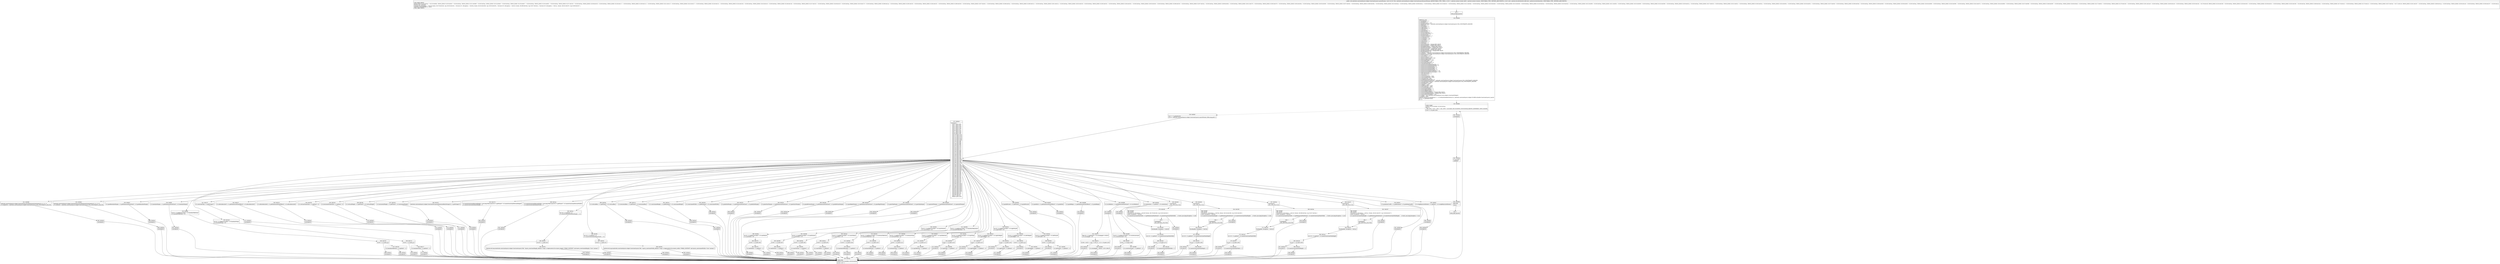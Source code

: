 digraph "CFG forandroidx.constraintlayout.widget.ConstraintLayout.LayoutParams.\<init\>(Landroid\/content\/Context;Landroid\/util\/AttributeSet;)V" {
Node_222 [shape=record,label="{222\:\ ?|MTH_ENTER_BLOCK\l}"];
Node_224 [shape=record,label="{224\:\ 0x0000|super(r13, r14)\lr12.guideBegin = \-1\lr12.guideEnd = \-1\lr12.guidePercent = \-1.0f\lr12.guidelineUseRtl = androidx.constraintlayout.widget.ConstraintLayout.USE_CONSTRAINTS_HELPER\lr12.leftToLeft = \-1\lr12.leftToRight = \-1\lr12.rightToLeft = \-1\lr12.rightToRight = \-1\lr12.topToTop = \-1\lr12.topToBottom = \-1\lr12.bottomToTop = \-1\lr12.bottomToBottom = \-1\lr12.baselineToBaseline = \-1\lr12.baselineToTop = \-1\lr12.baselineToBottom = \-1\lr12.circleConstraint = \-1\lr12.circleRadius = 0\lr12.circleAngle = 0.0f\lr12.startToEnd = \-1\lr12.startToStart = \-1\lr12.endToStart = \-1\lr12.endToEnd = \-1\lr12.goneLeftMargin = Integer.MIN_VALUE\lr12.goneTopMargin = Integer.MIN_VALUE\lr12.goneRightMargin = Integer.MIN_VALUE\lr12.goneBottomMargin = Integer.MIN_VALUE\lr12.goneStartMargin = Integer.MIN_VALUE\lr12.goneEndMargin = Integer.MIN_VALUE\lr12.goneBaselineMargin = Integer.MIN_VALUE\lr12.baselineMargin = 0\lr12.widthSet = androidx.constraintlayout.widget.ConstraintLayout.USE_CONSTRAINTS_HELPER\lr12.heightSet = androidx.constraintlayout.widget.ConstraintLayout.USE_CONSTRAINTS_HELPER\lr12.horizontalBias = 0.5f\lr12.verticalBias = 0.5f\lr12.dimensionRatio = null\lr12.dimensionRatioValue = 0.0f\lr12.dimensionRatioSide = 1\lr12.horizontalWeight = \-1.0f\lr12.verticalWeight = \-1.0f\lr12.horizontalChainStyle = 0\lr12.verticalChainStyle = 0\lr12.matchConstraintDefaultWidth = 0\lr12.matchConstraintDefaultHeight = 0\lr12.matchConstraintMinWidth = 0\lr12.matchConstraintMinHeight = 0\lr12.matchConstraintMaxWidth = 0\lr12.matchConstraintMaxHeight = 0\lr12.matchConstraintPercentWidth = 1.0f\lr12.matchConstraintPercentHeight = 1.0f\lr12.editorAbsoluteX = \-1\lr12.editorAbsoluteY = \-1\lr12.orientation = \-1\lr12.constrainedWidth = false\lr12.constrainedHeight = false\lr12.constraintTag = null\lr12.wrapBehaviorInParent = 0\lr12.horizontalDimensionFixed = androidx.constraintlayout.widget.ConstraintLayout.USE_CONSTRAINTS_HELPER\lr12.verticalDimensionFixed = androidx.constraintlayout.widget.ConstraintLayout.USE_CONSTRAINTS_HELPER\lr12.needsBaseline = false\lr12.isGuideline = false\lr12.isHelper = false\lr12.isInPlaceholder = false\lr12.isVirtualGroup = false\lr12.resolvedLeftToLeft = \-1\lr12.resolvedLeftToRight = \-1\lr12.resolvedRightToLeft = \-1\lr12.resolvedRightToRight = \-1\lr12.resolveGoneLeftMargin = Integer.MIN_VALUE\lr12.resolveGoneRightMargin = Integer.MIN_VALUE\lr12.resolvedHorizontalBias = 0.5f\lr12.widget = new androidx.constraintlayout.core.widgets.ConstraintWidget()\lr12.helped = false\landroid.content.res.TypedArray r1 = r13.obtainStyledAttributes(r14, androidx.constraintlayout.widget.C0169R.styleable.ConstraintLayout_Layout)\lint r5 = r1.getIndexCount()\lr6 = 0\l}"];
Node_225 [shape=record,label="{225\:\ 0x00b0|LOOP_START\lLOOP:0: B:225:0x00b0\-\>B:350:0x03aa\lPHI: r6 \l  PHI: (r6v2 'i' int) = (r6v1 'i' int), (r6v3 'i' int) binds: [B:224:0x0000, B:350:0x03aa] A[DONT_GENERATE, DONT_INLINE]\l|if (r6 \>= r5) goto L204\l}"];
Node_226 [shape=record,label="{226\:\ 0x00b2|int r7 = r1.getIndex(r6)\lint r8 = androidx.constraintlayout.widget.ConstraintLayout.LayoutParams.Table.map.get(r7)\l}"];
Node_227 [shape=record,label="{227\:\ 0x00c0|switch(r8) \{\l    case 0: goto L203;\l    case 1: goto L161;\l    case 2: goto L156;\l    case 3: goto L154;\l    case 4: goto L149;\l    case 5: goto L147;\l    case 6: goto L145;\l    case 7: goto L143;\l    case 8: goto L138;\l    case 9: goto L133;\l    case 10: goto L128;\l    case 11: goto L123;\l    case 12: goto L118;\l    case 13: goto L113;\l    case 14: goto L108;\l    case 15: goto L103;\l    case 16: goto L98;\l    case 17: goto L93;\l    case 18: goto L88;\l    case 19: goto L83;\l    case 20: goto L78;\l    case 21: goto L76;\l    case 22: goto L74;\l    case 23: goto L72;\l    case 24: goto L70;\l    case 25: goto L68;\l    case 26: goto L66;\l    case 27: goto L64;\l    case 28: goto L62;\l    case 29: goto L60;\l    case 30: goto L58;\l    case 31: goto L53;\l    case 32: goto L48;\l    case 33: goto L163;\l    case 34: goto L183;\l    case 35: goto L46;\l    case 36: goto L193;\l    case 37: goto L173;\l    case 38: goto L44;\l    case 39: goto L203;\l    case 40: goto L203;\l    case 41: goto L203;\l    case 42: goto L203;\l    case 43: goto L203;\l    case 44: goto L42;\l    case 45: goto L40;\l    case 46: goto L38;\l    case 47: goto L36;\l    case 48: goto L34;\l    case 49: goto L32;\l    case 50: goto L30;\l    case 51: goto L28;\l    case 52: goto L23;\l    case 53: goto L18;\l    case 54: goto L16;\l    case 55: goto L14;\l    case 56: goto L203;\l    case 57: goto L203;\l    case 58: goto L203;\l    case 59: goto L203;\l    case 60: goto L203;\l    case 61: goto L203;\l    case 62: goto L203;\l    case 63: goto L203;\l    case 64: goto L12;\l    case 65: goto L10;\l    case 66: goto L8;\l    case 67: goto L5;\l    default: goto L203;\l\}\l}"];
Node_229 [shape=record,label="{229\:\ 0x00c5|r12.guidelineUseRtl = r1.getBoolean(r7, r12.guidelineUseRtl)\l}"];
Node_362 [shape=record,label="{362\:\ 0x03aa|SYNTHETIC\l}"];
Node_350 [shape=record,label="{350\:\ 0x03aa|LOOP_END\lLOOP:0: B:225:0x00b0\-\>B:350:0x03aa\l|int r6 = r6 + 1\l}"];
Node_230 [shape=record,label="{230\:\ 0x00cf|r12.wrapBehaviorInParent = r1.getInt(r7, r12.wrapBehaviorInParent)\l}"];
Node_363 [shape=record,label="{363\:\ 0x03aa|SYNTHETIC\l}"];
Node_231 [shape=record,label="{231\:\ 0x00d9|androidx.constraintlayout.widget.ConstraintSet.parseDimensionConstraints(r12, r1, r7, 1)\lr12.heightSet = androidx.constraintlayout.widget.ConstraintLayout.USE_CONSTRAINTS_HELPER\l}"];
Node_364 [shape=record,label="{364\:\ 0x03aa|SYNTHETIC\l}"];
Node_232 [shape=record,label="{232\:\ 0x00e0|androidx.constraintlayout.widget.ConstraintSet.parseDimensionConstraints(r12, r1, r7, 0)\lr12.widthSet = androidx.constraintlayout.widget.ConstraintLayout.USE_CONSTRAINTS_HELPER\l}"];
Node_365 [shape=record,label="{365\:\ 0x03aa|SYNTHETIC\l}"];
Node_233 [shape=record,label="{233\:\ 0x00e7|r12.goneBaselineMargin = r1.getDimensionPixelSize(r7, r12.goneBaselineMargin)\l}"];
Node_366 [shape=record,label="{366\:\ 0x03aa|SYNTHETIC\l}"];
Node_234 [shape=record,label="{234\:\ 0x00f1|r12.baselineMargin = r1.getDimensionPixelSize(r7, r12.baselineMargin)\l}"];
Node_367 [shape=record,label="{367\:\ 0x03aa|SYNTHETIC\l}"];
Node_235 [shape=record,label="{235\:\ 0x00fb|int r9 = r1.getResourceId(r7, r12.baselineToBottom)\lr12.baselineToBottom = r9\l}"];
Node_236 [shape=record,label="{236\:\ 0x0103|if (r9 != (\-1)) goto L22\l}"];
Node_237 [shape=record,label="{237\:\ 0x0105|r12.baselineToBottom = r1.getInt(r7, \-1)\l}"];
Node_369 [shape=record,label="{369\:\ 0x03aa|SYNTHETIC\l}"];
Node_368 [shape=record,label="{368\:\ 0x03aa|SYNTHETIC\l}"];
Node_238 [shape=record,label="{238\:\ 0x010d|int r9 = r1.getResourceId(r7, r12.baselineToTop)\lr12.baselineToTop = r9\l}"];
Node_239 [shape=record,label="{239\:\ 0x0115|if (r9 != (\-1)) goto L27\l}"];
Node_240 [shape=record,label="{240\:\ 0x0117|r12.baselineToTop = r1.getInt(r7, \-1)\l}"];
Node_371 [shape=record,label="{371\:\ 0x03aa|SYNTHETIC\l}"];
Node_370 [shape=record,label="{370\:\ 0x03aa|SYNTHETIC\l}"];
Node_241 [shape=record,label="{241\:\ 0x011f|r12.constraintTag = r1.getString(r7)\l}"];
Node_372 [shape=record,label="{372\:\ 0x03aa|SYNTHETIC\l}"];
Node_242 [shape=record,label="{242\:\ 0x0127|r12.editorAbsoluteY = r1.getDimensionPixelOffset(r7, r12.editorAbsoluteY)\l}"];
Node_373 [shape=record,label="{373\:\ 0x03aa|SYNTHETIC\l}"];
Node_243 [shape=record,label="{243\:\ 0x0131|r12.editorAbsoluteX = r1.getDimensionPixelOffset(r7, r12.editorAbsoluteX)\l}"];
Node_374 [shape=record,label="{374\:\ 0x03aa|SYNTHETIC\l}"];
Node_244 [shape=record,label="{244\:\ 0x013b|r12.verticalChainStyle = r1.getInt(r7, 0)\l}"];
Node_375 [shape=record,label="{375\:\ 0x03aa|SYNTHETIC\l}"];
Node_245 [shape=record,label="{245\:\ 0x0143|r12.horizontalChainStyle = r1.getInt(r7, 0)\l}"];
Node_376 [shape=record,label="{376\:\ 0x03aa|SYNTHETIC\l}"];
Node_246 [shape=record,label="{246\:\ 0x014b|r12.verticalWeight = r1.getFloat(r7, r12.verticalWeight)\l}"];
Node_377 [shape=record,label="{377\:\ 0x03aa|SYNTHETIC\l}"];
Node_247 [shape=record,label="{247\:\ 0x0155|r12.horizontalWeight = r1.getFloat(r7, r12.horizontalWeight)\l}"];
Node_378 [shape=record,label="{378\:\ 0x03aa|SYNTHETIC\l}"];
Node_248 [shape=record,label="{248\:\ 0x015f|androidx.constraintlayout.widget.ConstraintSet.parseDimensionRatioString(r12, r1.getString(r7))\l}"];
Node_379 [shape=record,label="{379\:\ 0x03aa|SYNTHETIC\l}"];
Node_253 [shape=record,label="{253\:\ 0x0170|r12.matchConstraintPercentHeight = java.lang.Math.max(0.0f, r1.getFloat(r7, r12.matchConstraintPercentHeight))\lr12.matchConstraintDefaultHeight = 2\l}"];
Node_380 [shape=record,label="{380\:\ 0x03aa|SYNTHETIC\l}"];
Node_268 [shape=record,label="{268\:\ 0x01ae|r12.matchConstraintPercentWidth = java.lang.Math.max(0.0f, r1.getFloat(r7, r12.matchConstraintPercentWidth))\lr12.matchConstraintDefaultWidth = 2\l}"];
Node_381 [shape=record,label="{381\:\ 0x03aa|SYNTHETIC\l}"];
Node_283 [shape=record,label="{283\:\ 0x01ec|int r10 = r1.getInt(r7, 0)\lr12.matchConstraintDefaultHeight = r10\l}"];
Node_284 [shape=record,label="{284\:\ 0x01f2|if (r10 != 1) goto L52\l}"];
Node_285 [shape=record,label="{285\:\ 0x01f4|android.util.Log.e(androidx.constraintlayout.widget.ConstraintLayout.TAG, \"layout_constraintHeight_default=\"wrap\" is deprecated.nUse layout_height=\"WRAP_CONTENT\" and layout_constrainedHeight=\"true\" instead.\")\l}"];
Node_383 [shape=record,label="{383\:\ 0x03aa|SYNTHETIC\l}"];
Node_382 [shape=record,label="{382\:\ 0x03aa|SYNTHETIC\l}"];
Node_286 [shape=record,label="{286\:\ 0x01fb|int r10 = r1.getInt(r7, 0)\lr12.matchConstraintDefaultWidth = r10\l}"];
Node_287 [shape=record,label="{287\:\ 0x0201|if (r10 != 1) goto L57\l}"];
Node_288 [shape=record,label="{288\:\ 0x0203|android.util.Log.e(androidx.constraintlayout.widget.ConstraintLayout.TAG, \"layout_constraintWidth_default=\"wrap\" is deprecated.nUse layout_width=\"WRAP_CONTENT\" and layout_constrainedWidth=\"true\" instead.\")\l}"];
Node_385 [shape=record,label="{385\:\ 0x03aa|SYNTHETIC\l}"];
Node_384 [shape=record,label="{384\:\ 0x03aa|SYNTHETIC\l}"];
Node_289 [shape=record,label="{289\:\ 0x020a|r12.verticalBias = r1.getFloat(r7, r12.verticalBias)\l}"];
Node_386 [shape=record,label="{386\:\ 0x03aa|SYNTHETIC\l}"];
Node_290 [shape=record,label="{290\:\ 0x0214|r12.horizontalBias = r1.getFloat(r7, r12.horizontalBias)\l}"];
Node_387 [shape=record,label="{387\:\ 0x03aa|SYNTHETIC\l}"];
Node_291 [shape=record,label="{291\:\ 0x021e|r12.constrainedHeight = r1.getBoolean(r7, r12.constrainedHeight)\l}"];
Node_388 [shape=record,label="{388\:\ 0x03aa|SYNTHETIC\l}"];
Node_292 [shape=record,label="{292\:\ 0x0228|r12.constrainedWidth = r1.getBoolean(r7, r12.constrainedWidth)\l}"];
Node_389 [shape=record,label="{389\:\ 0x03aa|SYNTHETIC\l}"];
Node_293 [shape=record,label="{293\:\ 0x0232|r12.goneEndMargin = r1.getDimensionPixelSize(r7, r12.goneEndMargin)\l}"];
Node_390 [shape=record,label="{390\:\ 0x03aa|SYNTHETIC\l}"];
Node_294 [shape=record,label="{294\:\ 0x023c|r12.goneStartMargin = r1.getDimensionPixelSize(r7, r12.goneStartMargin)\l}"];
Node_391 [shape=record,label="{391\:\ 0x03aa|SYNTHETIC\l}"];
Node_295 [shape=record,label="{295\:\ 0x0246|r12.goneBottomMargin = r1.getDimensionPixelSize(r7, r12.goneBottomMargin)\l}"];
Node_392 [shape=record,label="{392\:\ 0x03aa|SYNTHETIC\l}"];
Node_296 [shape=record,label="{296\:\ 0x0250|r12.goneRightMargin = r1.getDimensionPixelSize(r7, r12.goneRightMargin)\l}"];
Node_393 [shape=record,label="{393\:\ 0x03aa|SYNTHETIC\l}"];
Node_297 [shape=record,label="{297\:\ 0x025a|r12.goneTopMargin = r1.getDimensionPixelSize(r7, r12.goneTopMargin)\l}"];
Node_394 [shape=record,label="{394\:\ 0x03aa|SYNTHETIC\l}"];
Node_298 [shape=record,label="{298\:\ 0x0264|r12.goneLeftMargin = r1.getDimensionPixelSize(r7, r12.goneLeftMargin)\l}"];
Node_395 [shape=record,label="{395\:\ 0x03aa|SYNTHETIC\l}"];
Node_299 [shape=record,label="{299\:\ 0x026e|int r9 = r1.getResourceId(r7, r12.endToEnd)\lr12.endToEnd = r9\l}"];
Node_300 [shape=record,label="{300\:\ 0x0276|if (r9 != (\-1)) goto L82\l}"];
Node_301 [shape=record,label="{301\:\ 0x0278|r12.endToEnd = r1.getInt(r7, \-1)\l}"];
Node_397 [shape=record,label="{397\:\ 0x03aa|SYNTHETIC\l}"];
Node_396 [shape=record,label="{396\:\ 0x03aa|SYNTHETIC\l}"];
Node_302 [shape=record,label="{302\:\ 0x0280|int r9 = r1.getResourceId(r7, r12.endToStart)\lr12.endToStart = r9\l}"];
Node_303 [shape=record,label="{303\:\ 0x0288|if (r9 != (\-1)) goto L87\l}"];
Node_304 [shape=record,label="{304\:\ 0x028a|r12.endToStart = r1.getInt(r7, \-1)\l}"];
Node_399 [shape=record,label="{399\:\ 0x03aa|SYNTHETIC\l}"];
Node_398 [shape=record,label="{398\:\ 0x03aa|SYNTHETIC\l}"];
Node_305 [shape=record,label="{305\:\ 0x0292|int r9 = r1.getResourceId(r7, r12.startToStart)\lr12.startToStart = r9\l}"];
Node_306 [shape=record,label="{306\:\ 0x029a|if (r9 != (\-1)) goto L92\l}"];
Node_307 [shape=record,label="{307\:\ 0x029c|r12.startToStart = r1.getInt(r7, \-1)\l}"];
Node_401 [shape=record,label="{401\:\ 0x03aa|SYNTHETIC\l}"];
Node_400 [shape=record,label="{400\:\ 0x03aa|SYNTHETIC\l}"];
Node_308 [shape=record,label="{308\:\ 0x02a4|int r9 = r1.getResourceId(r7, r12.startToEnd)\lr12.startToEnd = r9\l}"];
Node_309 [shape=record,label="{309\:\ 0x02ac|if (r9 != (\-1)) goto L97\l}"];
Node_310 [shape=record,label="{310\:\ 0x02ae|r12.startToEnd = r1.getInt(r7, \-1)\l}"];
Node_403 [shape=record,label="{403\:\ 0x03aa|SYNTHETIC\l}"];
Node_402 [shape=record,label="{402\:\ 0x03aa|SYNTHETIC\l}"];
Node_311 [shape=record,label="{311\:\ 0x02b6|int r9 = r1.getResourceId(r7, r12.baselineToBaseline)\lr12.baselineToBaseline = r9\l}"];
Node_312 [shape=record,label="{312\:\ 0x02be|if (r9 != (\-1)) goto L102\l}"];
Node_313 [shape=record,label="{313\:\ 0x02c0|r12.baselineToBaseline = r1.getInt(r7, \-1)\l}"];
Node_405 [shape=record,label="{405\:\ 0x03aa|SYNTHETIC\l}"];
Node_404 [shape=record,label="{404\:\ 0x03aa|SYNTHETIC\l}"];
Node_314 [shape=record,label="{314\:\ 0x02c8|int r9 = r1.getResourceId(r7, r12.bottomToBottom)\lr12.bottomToBottom = r9\l}"];
Node_315 [shape=record,label="{315\:\ 0x02d0|if (r9 != (\-1)) goto L107\l}"];
Node_316 [shape=record,label="{316\:\ 0x02d2|r12.bottomToBottom = r1.getInt(r7, \-1)\l}"];
Node_407 [shape=record,label="{407\:\ 0x03aa|SYNTHETIC\l}"];
Node_406 [shape=record,label="{406\:\ 0x03aa|SYNTHETIC\l}"];
Node_317 [shape=record,label="{317\:\ 0x02da|int r9 = r1.getResourceId(r7, r12.bottomToTop)\lr12.bottomToTop = r9\l}"];
Node_318 [shape=record,label="{318\:\ 0x02e2|if (r9 != (\-1)) goto L112\l}"];
Node_319 [shape=record,label="{319\:\ 0x02e4|r12.bottomToTop = r1.getInt(r7, \-1)\l}"];
Node_409 [shape=record,label="{409\:\ 0x03aa|SYNTHETIC\l}"];
Node_408 [shape=record,label="{408\:\ 0x03aa|SYNTHETIC\l}"];
Node_320 [shape=record,label="{320\:\ 0x02ec|int r9 = r1.getResourceId(r7, r12.topToBottom)\lr12.topToBottom = r9\l}"];
Node_321 [shape=record,label="{321\:\ 0x02f4|if (r9 != (\-1)) goto L117\l}"];
Node_322 [shape=record,label="{322\:\ 0x02f6|r12.topToBottom = r1.getInt(r7, \-1)\l}"];
Node_411 [shape=record,label="{411\:\ 0x03aa|SYNTHETIC\l}"];
Node_410 [shape=record,label="{410\:\ 0x03aa|SYNTHETIC\l}"];
Node_323 [shape=record,label="{323\:\ 0x02fe|int r9 = r1.getResourceId(r7, r12.topToTop)\lr12.topToTop = r9\l}"];
Node_324 [shape=record,label="{324\:\ 0x0306|if (r9 != (\-1)) goto L122\l}"];
Node_325 [shape=record,label="{325\:\ 0x0308|r12.topToTop = r1.getInt(r7, \-1)\l}"];
Node_413 [shape=record,label="{413\:\ 0x03aa|SYNTHETIC\l}"];
Node_412 [shape=record,label="{412\:\ 0x03aa|SYNTHETIC\l}"];
Node_326 [shape=record,label="{326\:\ 0x0310|int r9 = r1.getResourceId(r7, r12.rightToRight)\lr12.rightToRight = r9\l}"];
Node_327 [shape=record,label="{327\:\ 0x0318|if (r9 != (\-1)) goto L127\l}"];
Node_328 [shape=record,label="{328\:\ 0x031a|r12.rightToRight = r1.getInt(r7, \-1)\l}"];
Node_415 [shape=record,label="{415\:\ 0x03aa|SYNTHETIC\l}"];
Node_414 [shape=record,label="{414\:\ 0x03aa|SYNTHETIC\l}"];
Node_329 [shape=record,label="{329\:\ 0x0322|int r9 = r1.getResourceId(r7, r12.rightToLeft)\lr12.rightToLeft = r9\l}"];
Node_330 [shape=record,label="{330\:\ 0x032a|if (r9 != (\-1)) goto L132\l}"];
Node_331 [shape=record,label="{331\:\ 0x032c|r12.rightToLeft = r1.getInt(r7, \-1)\l}"];
Node_417 [shape=record,label="{417\:\ 0x03aa|SYNTHETIC\l}"];
Node_416 [shape=record,label="{416\:\ 0x03aa|SYNTHETIC\l}"];
Node_332 [shape=record,label="{332\:\ 0x0334|int r9 = r1.getResourceId(r7, r12.leftToRight)\lr12.leftToRight = r9\l}"];
Node_333 [shape=record,label="{333\:\ 0x033c|if (r9 != (\-1)) goto L137\l}"];
Node_334 [shape=record,label="{334\:\ 0x033e|r12.leftToRight = r1.getInt(r7, \-1)\l}"];
Node_419 [shape=record,label="{419\:\ 0x03aa|SYNTHETIC\l}"];
Node_418 [shape=record,label="{418\:\ 0x03aa|SYNTHETIC\l}"];
Node_335 [shape=record,label="{335\:\ 0x0345|int r9 = r1.getResourceId(r7, r12.leftToLeft)\lr12.leftToLeft = r9\l}"];
Node_336 [shape=record,label="{336\:\ 0x034d|if (r9 != (\-1)) goto L142\l}"];
Node_337 [shape=record,label="{337\:\ 0x034f|r12.leftToLeft = r1.getInt(r7, \-1)\l}"];
Node_421 [shape=record,label="{421\:\ 0x03aa|SYNTHETIC\l}"];
Node_420 [shape=record,label="{420\:\ 0x03aa|SYNTHETIC\l}"];
Node_338 [shape=record,label="{338\:\ 0x0356|r12.guidePercent = r1.getFloat(r7, r12.guidePercent)\l}"];
Node_422 [shape=record,label="{422\:\ 0x03aa|SYNTHETIC\l}"];
Node_339 [shape=record,label="{339\:\ 0x035f|r12.guideEnd = r1.getDimensionPixelOffset(r7, r12.guideEnd)\l}"];
Node_423 [shape=record,label="{423\:\ 0x03aa|SYNTHETIC\l}"];
Node_340 [shape=record,label="{340\:\ 0x0368|r12.guideBegin = r1.getDimensionPixelOffset(r7, r12.guideBegin)\l}"];
Node_424 [shape=record,label="{424\:\ 0x03aa|SYNTHETIC\l}"];
Node_341 [shape=record,label="{341\:\ 0x0371|float r9 = r1.getFloat(r7, r12.circleAngle) % 360.0f\lr12.circleAngle = r9\l}"];
Node_342 [shape=record,label="{342\:\ 0x037e|if ((r9 \> 0.0f ? 1 : (r9 == 0.0f ? 0 : \-1)) \>= 0) goto L153\l}"];
Node_343 [shape=record,label="{343\:\ 0x0380|r12.circleAngle = (360.0f \- r9) % 360.0f\l}"];
Node_426 [shape=record,label="{426\:\ 0x03aa|SYNTHETIC\l}"];
Node_425 [shape=record,label="{425\:\ 0x03aa|SYNTHETIC\l}"];
Node_344 [shape=record,label="{344\:\ 0x0386|r12.circleRadius = r1.getDimensionPixelSize(r7, r12.circleRadius)\l}"];
Node_427 [shape=record,label="{427\:\ 0x03aa|SYNTHETIC\l}"];
Node_345 [shape=record,label="{345\:\ 0x038f|int r9 = r1.getResourceId(r7, r12.circleConstraint)\lr12.circleConstraint = r9\l}"];
Node_346 [shape=record,label="{346\:\ 0x0397|if (r9 != (\-1)) goto L160\l}"];
Node_347 [shape=record,label="{347\:\ 0x0399|r12.circleConstraint = r1.getInt(r7, \-1)\l}"];
Node_429 [shape=record,label="{429\:\ 0x03aa|SYNTHETIC\l}"];
Node_428 [shape=record,label="{428\:\ 0x03aa|SYNTHETIC\l}"];
Node_348 [shape=record,label="{348\:\ 0x03a0|r12.orientation = r1.getInt(r7, r12.orientation)\l}"];
Node_430 [shape=record,label="{430\:\ 0x03aa|SYNTHETIC\l}"];
Node_353 [shape=record,label="{353\:\ 0x01d5|SYNTHETIC\lEXC_TOP_SPLITTER\l}"];
Node_276 [shape=record,label="{276\:\ 0x01d5|TRY_ENTER\lTRY_LEAVE\lTryCatch #0 \{Exception \-\> 0x01df, blocks: (B:276:0x01d5), top: B:353:0x01d5 \}\lCatch: Exception \-\> 0x01df\l|r12.matchConstraintMinWidth = r1.getDimensionPixelSize(r7, r12.matchConstraintMinWidth)     \/\/ Catch: java.lang.Exception \-\> L1df\l}"];
Node_354 [shape=record,label="{354\:\ ?|SYNTHETIC\lEXC_BOTTOM_SPLITTER\l}"];
Node_441 [shape=record,label="{441\:\ 0x03aa|SYNTHETIC\l}"];
Node_278 [shape=record,label="{278\:\ 0x01df|ExcHandler: Exception \-\> 0x01df\l}"];
Node_279 [shape=record,label="{279\:\ 0x01e0|int r10 = r1.getInt(r7, r12.matchConstraintMinWidth)\l}"];
Node_280 [shape=record,label="{280\:\ 0x01e6|if (r10 != (\-2)) goto L172\l}"];
Node_281 [shape=record,label="{281\:\ 0x01e8|r12.matchConstraintMinWidth = \-2\l}"];
Node_442 [shape=record,label="{442\:\ 0x03aa|SYNTHETIC\l}"];
Node_443 [shape=record,label="{443\:\ 0x03aa|SYNTHETIC\l}"];
Node_355 [shape=record,label="{355\:\ 0x0180|SYNTHETIC\lEXC_TOP_SPLITTER\l}"];
Node_254 [shape=record,label="{254\:\ 0x0180|TRY_ENTER\lTRY_LEAVE\lTryCatch #1 \{Exception \-\> 0x018a, blocks: (B:254:0x0180), top: B:355:0x0180 \}\lCatch: Exception \-\> 0x018a\l|r12.matchConstraintMaxHeight = r1.getDimensionPixelSize(r7, r12.matchConstraintMaxHeight)     \/\/ Catch: java.lang.Exception \-\> L18a\l}"];
Node_356 [shape=record,label="{356\:\ ?|SYNTHETIC\lEXC_BOTTOM_SPLITTER\l}"];
Node_432 [shape=record,label="{432\:\ 0x03aa|SYNTHETIC\l}"];
Node_256 [shape=record,label="{256\:\ 0x018a|ExcHandler: Exception \-\> 0x018a\l}"];
Node_257 [shape=record,label="{257\:\ 0x018b|int r10 = r1.getInt(r7, r12.matchConstraintMaxHeight)\l}"];
Node_258 [shape=record,label="{258\:\ 0x0191|if (r10 != (\-2)) goto L182\l}"];
Node_259 [shape=record,label="{259\:\ 0x0193|r12.matchConstraintMaxHeight = \-2\l}"];
Node_433 [shape=record,label="{433\:\ 0x03aa|SYNTHETIC\l}"];
Node_434 [shape=record,label="{434\:\ 0x03aa|SYNTHETIC\l}"];
Node_357 [shape=record,label="{357\:\ 0x01be|SYNTHETIC\lEXC_TOP_SPLITTER\l}"];
Node_269 [shape=record,label="{269\:\ 0x01be|TRY_ENTER\lTRY_LEAVE\lTryCatch #2 \{Exception \-\> 0x01c8, blocks: (B:269:0x01be), top: B:357:0x01be \}\lCatch: Exception \-\> 0x01c8\l|r12.matchConstraintMaxWidth = r1.getDimensionPixelSize(r7, r12.matchConstraintMaxWidth)     \/\/ Catch: java.lang.Exception \-\> L1c8\l}"];
Node_358 [shape=record,label="{358\:\ ?|SYNTHETIC\lEXC_BOTTOM_SPLITTER\l}"];
Node_438 [shape=record,label="{438\:\ 0x03aa|SYNTHETIC\l}"];
Node_271 [shape=record,label="{271\:\ 0x01c8|ExcHandler: Exception \-\> 0x01c8\l}"];
Node_272 [shape=record,label="{272\:\ 0x01c9|int r10 = r1.getInt(r7, r12.matchConstraintMaxWidth)\l}"];
Node_273 [shape=record,label="{273\:\ 0x01cf|if (r10 != (\-2)) goto L192\l}"];
Node_274 [shape=record,label="{274\:\ 0x01d1|r12.matchConstraintMaxWidth = \-2\l}"];
Node_439 [shape=record,label="{439\:\ 0x03aa|SYNTHETIC\l}"];
Node_440 [shape=record,label="{440\:\ 0x03aa|SYNTHETIC\l}"];
Node_359 [shape=record,label="{359\:\ 0x0197|SYNTHETIC\lEXC_TOP_SPLITTER\l}"];
Node_261 [shape=record,label="{261\:\ 0x0197|TRY_ENTER\lTRY_LEAVE\lTryCatch #3 \{Exception \-\> 0x01a1, blocks: (B:261:0x0197), top: B:359:0x0197 \}\lCatch: Exception \-\> 0x01a1\l|r12.matchConstraintMinHeight = r1.getDimensionPixelSize(r7, r12.matchConstraintMinHeight)     \/\/ Catch: java.lang.Exception \-\> L1a1\l}"];
Node_360 [shape=record,label="{360\:\ ?|SYNTHETIC\lEXC_BOTTOM_SPLITTER\l}"];
Node_435 [shape=record,label="{435\:\ 0x03aa|SYNTHETIC\l}"];
Node_263 [shape=record,label="{263\:\ 0x01a1|ExcHandler: Exception \-\> 0x01a1\l}"];
Node_264 [shape=record,label="{264\:\ 0x01a2|int r10 = r1.getInt(r7, r12.matchConstraintMinHeight)\l}"];
Node_265 [shape=record,label="{265\:\ 0x01a8|if (r10 != (\-2)) goto L202\l}"];
Node_266 [shape=record,label="{266\:\ 0x01aa|r12.matchConstraintMinHeight = \-2\l}"];
Node_436 [shape=record,label="{436\:\ 0x03aa|SYNTHETIC\l}"];
Node_437 [shape=record,label="{437\:\ 0x03aa|SYNTHETIC\l}"];
Node_431 [shape=record,label="{431\:\ 0x03aa|SYNTHETIC\l}"];
Node_361 [shape=record,label="{361\:\ 0x03ae|SYNTHETIC\l}"];
Node_351 [shape=record,label="{351\:\ 0x03ae|r1.recycle()\lvalidate()\l}"];
Node_352 [shape=record,label="{352\:\ 0x03b4|RETURN\l|return\l}"];
Node_223 [shape=record,label="{223\:\ ?|MTH_EXIT_BLOCK\l}"];
MethodNode[shape=record,label="{public void androidx.constraintlayout.widget.ConstraintLayout.LayoutParams.\<init\>((r12v0 'this' androidx.constraintlayout.widget.ConstraintLayout$LayoutParams A[IMMUTABLE_TYPE, THIS]), (r13v0 'c' android.content.Context A[D('c' android.content.Context), IMMUTABLE_TYPE, METHOD_ARGUMENT]), (r14v0 'attrs' android.util.AttributeSet A[D('attrs' android.util.AttributeSet), IMMUTABLE_TYPE, METHOD_ARGUMENT]))  | USE_LINES_HINTS\lBACK_EDGE: B:350:0x03aa \-\> B:225:0x00b0, CROSS_EDGE: B:230:0x00cf \-\> B:350:0x03aa, CROSS_EDGE: B:231:0x00d9 \-\> B:350:0x03aa, CROSS_EDGE: B:232:0x00e0 \-\> B:350:0x03aa, CROSS_EDGE: B:233:0x00e7 \-\> B:350:0x03aa, CROSS_EDGE: B:234:0x00f1 \-\> B:350:0x03aa, CROSS_EDGE: B:237:0x0105 \-\> B:350:0x03aa, CROSS_EDGE: B:236:0x0103 \-\> B:350:0x03aa, CROSS_EDGE: B:240:0x0117 \-\> B:350:0x03aa, CROSS_EDGE: B:239:0x0115 \-\> B:350:0x03aa, CROSS_EDGE: B:241:0x011f \-\> B:350:0x03aa, CROSS_EDGE: B:242:0x0127 \-\> B:350:0x03aa, CROSS_EDGE: B:243:0x0131 \-\> B:350:0x03aa, CROSS_EDGE: B:244:0x013b \-\> B:350:0x03aa, CROSS_EDGE: B:245:0x0143 \-\> B:350:0x03aa, CROSS_EDGE: B:246:0x014b \-\> B:350:0x03aa, CROSS_EDGE: B:247:0x0155 \-\> B:350:0x03aa, CROSS_EDGE: B:248:0x015f \-\> B:350:0x03aa, CROSS_EDGE: B:253:0x0170 \-\> B:350:0x03aa, CROSS_EDGE: B:268:0x01ae \-\> B:350:0x03aa, CROSS_EDGE: B:285:0x01f4 \-\> B:350:0x03aa, CROSS_EDGE: B:284:0x01f2 \-\> B:350:0x03aa, CROSS_EDGE: B:288:0x0203 \-\> B:350:0x03aa, CROSS_EDGE: B:287:0x0201 \-\> B:350:0x03aa, CROSS_EDGE: B:289:0x020a \-\> B:350:0x03aa, CROSS_EDGE: B:290:0x0214 \-\> B:350:0x03aa, CROSS_EDGE: B:291:0x021e \-\> B:350:0x03aa, CROSS_EDGE: B:292:0x0228 \-\> B:350:0x03aa, CROSS_EDGE: B:293:0x0232 \-\> B:350:0x03aa, CROSS_EDGE: B:294:0x023c \-\> B:350:0x03aa, CROSS_EDGE: B:295:0x0246 \-\> B:350:0x03aa, CROSS_EDGE: B:296:0x0250 \-\> B:350:0x03aa, CROSS_EDGE: B:297:0x025a \-\> B:350:0x03aa, CROSS_EDGE: B:298:0x0264 \-\> B:350:0x03aa, CROSS_EDGE: B:301:0x0278 \-\> B:350:0x03aa, CROSS_EDGE: B:300:0x0276 \-\> B:350:0x03aa, CROSS_EDGE: B:304:0x028a \-\> B:350:0x03aa, CROSS_EDGE: B:303:0x0288 \-\> B:350:0x03aa, CROSS_EDGE: B:307:0x029c \-\> B:350:0x03aa, CROSS_EDGE: B:306:0x029a \-\> B:350:0x03aa, CROSS_EDGE: B:310:0x02ae \-\> B:350:0x03aa, CROSS_EDGE: B:309:0x02ac \-\> B:350:0x03aa, CROSS_EDGE: B:313:0x02c0 \-\> B:350:0x03aa, CROSS_EDGE: B:312:0x02be \-\> B:350:0x03aa, CROSS_EDGE: B:316:0x02d2 \-\> B:350:0x03aa, CROSS_EDGE: B:315:0x02d0 \-\> B:350:0x03aa, CROSS_EDGE: B:319:0x02e4 \-\> B:350:0x03aa, CROSS_EDGE: B:318:0x02e2 \-\> B:350:0x03aa, CROSS_EDGE: B:322:0x02f6 \-\> B:350:0x03aa, CROSS_EDGE: B:321:0x02f4 \-\> B:350:0x03aa, CROSS_EDGE: B:325:0x0308 \-\> B:350:0x03aa, CROSS_EDGE: B:324:0x0306 \-\> B:350:0x03aa, CROSS_EDGE: B:328:0x031a \-\> B:350:0x03aa, CROSS_EDGE: B:327:0x0318 \-\> B:350:0x03aa, CROSS_EDGE: B:331:0x032c \-\> B:350:0x03aa, CROSS_EDGE: B:330:0x032a \-\> B:350:0x03aa, CROSS_EDGE: B:334:0x033e \-\> B:350:0x03aa, CROSS_EDGE: B:333:0x033c \-\> B:350:0x03aa, CROSS_EDGE: B:337:0x034f \-\> B:350:0x03aa, CROSS_EDGE: B:336:0x034d \-\> B:350:0x03aa, CROSS_EDGE: B:338:0x0356 \-\> B:350:0x03aa, CROSS_EDGE: B:339:0x035f \-\> B:350:0x03aa, CROSS_EDGE: B:340:0x0368 \-\> B:350:0x03aa, CROSS_EDGE: B:343:0x0380 \-\> B:350:0x03aa, CROSS_EDGE: B:342:0x037e \-\> B:350:0x03aa, CROSS_EDGE: B:344:0x0386 \-\> B:350:0x03aa, CROSS_EDGE: B:347:0x0399 \-\> B:350:0x03aa, CROSS_EDGE: B:346:0x0397 \-\> B:350:0x03aa, CROSS_EDGE: B:348:0x03a0 \-\> B:350:0x03aa, CROSS_EDGE: B:227:0x00c0 \-\> B:350:0x03aa, CROSS_EDGE: B:276:0x01d5 \-\> B:350:0x03aa, CROSS_EDGE: B:281:0x01e8 \-\> B:350:0x03aa, CROSS_EDGE: B:280:0x01e6 \-\> B:350:0x03aa, CROSS_EDGE: B:353:0x01d5 \-\> B:278:0x01df, CROSS_EDGE: B:254:0x0180 \-\> B:350:0x03aa, CROSS_EDGE: B:259:0x0193 \-\> B:350:0x03aa, CROSS_EDGE: B:258:0x0191 \-\> B:350:0x03aa, CROSS_EDGE: B:355:0x0180 \-\> B:256:0x018a, CROSS_EDGE: B:269:0x01be \-\> B:350:0x03aa, CROSS_EDGE: B:274:0x01d1 \-\> B:350:0x03aa, CROSS_EDGE: B:273:0x01cf \-\> B:350:0x03aa, CROSS_EDGE: B:357:0x01be \-\> B:271:0x01c8, CROSS_EDGE: B:261:0x0197 \-\> B:350:0x03aa, CROSS_EDGE: B:266:0x01aa \-\> B:350:0x03aa, CROSS_EDGE: B:265:0x01a8 \-\> B:350:0x03aa, CROSS_EDGE: B:359:0x0197 \-\> B:263:0x01a1\lINLINE_NOT_NEEDED\lTryCatch #0 \{Exception \-\> 0x01df, blocks: (B:276:0x01d5), top: B:353:0x01d5 \}, TryCatch #1 \{Exception \-\> 0x018a, blocks: (B:254:0x0180), top: B:355:0x0180 \}, TryCatch #2 \{Exception \-\> 0x01c8, blocks: (B:269:0x01be), top: B:357:0x01be \}, TryCatch #3 \{Exception \-\> 0x01a1, blocks: (B:261:0x0197), top: B:359:0x0197 \}\lMETHOD_PARAMETERS: [c, attrs]\lTYPE_VARS: EMPTY\l}"];
MethodNode -> Node_222;Node_222 -> Node_224;
Node_224 -> Node_225;
Node_225 -> Node_226[style=dashed];
Node_225 -> Node_361;
Node_226 -> Node_227;
Node_227 -> Node_229;
Node_227 -> Node_230;
Node_227 -> Node_231;
Node_227 -> Node_232;
Node_227 -> Node_233;
Node_227 -> Node_234;
Node_227 -> Node_235;
Node_227 -> Node_238;
Node_227 -> Node_241;
Node_227 -> Node_242;
Node_227 -> Node_243;
Node_227 -> Node_244;
Node_227 -> Node_245;
Node_227 -> Node_246;
Node_227 -> Node_247;
Node_227 -> Node_248;
Node_227 -> Node_253;
Node_227 -> Node_268;
Node_227 -> Node_283;
Node_227 -> Node_286;
Node_227 -> Node_289;
Node_227 -> Node_290;
Node_227 -> Node_291;
Node_227 -> Node_292;
Node_227 -> Node_293;
Node_227 -> Node_294;
Node_227 -> Node_295;
Node_227 -> Node_296;
Node_227 -> Node_297;
Node_227 -> Node_298;
Node_227 -> Node_299;
Node_227 -> Node_302;
Node_227 -> Node_305;
Node_227 -> Node_308;
Node_227 -> Node_311;
Node_227 -> Node_314;
Node_227 -> Node_317;
Node_227 -> Node_320;
Node_227 -> Node_323;
Node_227 -> Node_326;
Node_227 -> Node_329;
Node_227 -> Node_332;
Node_227 -> Node_335;
Node_227 -> Node_338;
Node_227 -> Node_339;
Node_227 -> Node_340;
Node_227 -> Node_341;
Node_227 -> Node_344;
Node_227 -> Node_345;
Node_227 -> Node_348;
Node_227 -> Node_353;
Node_227 -> Node_355;
Node_227 -> Node_357;
Node_227 -> Node_359;
Node_227 -> Node_431;
Node_229 -> Node_362;
Node_362 -> Node_350;
Node_350 -> Node_225;
Node_230 -> Node_363;
Node_363 -> Node_350;
Node_231 -> Node_364;
Node_364 -> Node_350;
Node_232 -> Node_365;
Node_365 -> Node_350;
Node_233 -> Node_366;
Node_366 -> Node_350;
Node_234 -> Node_367;
Node_367 -> Node_350;
Node_235 -> Node_236;
Node_236 -> Node_237[style=dashed];
Node_236 -> Node_368;
Node_237 -> Node_369;
Node_369 -> Node_350;
Node_368 -> Node_350;
Node_238 -> Node_239;
Node_239 -> Node_240[style=dashed];
Node_239 -> Node_370;
Node_240 -> Node_371;
Node_371 -> Node_350;
Node_370 -> Node_350;
Node_241 -> Node_372;
Node_372 -> Node_350;
Node_242 -> Node_373;
Node_373 -> Node_350;
Node_243 -> Node_374;
Node_374 -> Node_350;
Node_244 -> Node_375;
Node_375 -> Node_350;
Node_245 -> Node_376;
Node_376 -> Node_350;
Node_246 -> Node_377;
Node_377 -> Node_350;
Node_247 -> Node_378;
Node_378 -> Node_350;
Node_248 -> Node_379;
Node_379 -> Node_350;
Node_253 -> Node_380;
Node_380 -> Node_350;
Node_268 -> Node_381;
Node_381 -> Node_350;
Node_283 -> Node_284;
Node_284 -> Node_285[style=dashed];
Node_284 -> Node_382;
Node_285 -> Node_383;
Node_383 -> Node_350;
Node_382 -> Node_350;
Node_286 -> Node_287;
Node_287 -> Node_288[style=dashed];
Node_287 -> Node_384;
Node_288 -> Node_385;
Node_385 -> Node_350;
Node_384 -> Node_350;
Node_289 -> Node_386;
Node_386 -> Node_350;
Node_290 -> Node_387;
Node_387 -> Node_350;
Node_291 -> Node_388;
Node_388 -> Node_350;
Node_292 -> Node_389;
Node_389 -> Node_350;
Node_293 -> Node_390;
Node_390 -> Node_350;
Node_294 -> Node_391;
Node_391 -> Node_350;
Node_295 -> Node_392;
Node_392 -> Node_350;
Node_296 -> Node_393;
Node_393 -> Node_350;
Node_297 -> Node_394;
Node_394 -> Node_350;
Node_298 -> Node_395;
Node_395 -> Node_350;
Node_299 -> Node_300;
Node_300 -> Node_301[style=dashed];
Node_300 -> Node_396;
Node_301 -> Node_397;
Node_397 -> Node_350;
Node_396 -> Node_350;
Node_302 -> Node_303;
Node_303 -> Node_304[style=dashed];
Node_303 -> Node_398;
Node_304 -> Node_399;
Node_399 -> Node_350;
Node_398 -> Node_350;
Node_305 -> Node_306;
Node_306 -> Node_307[style=dashed];
Node_306 -> Node_400;
Node_307 -> Node_401;
Node_401 -> Node_350;
Node_400 -> Node_350;
Node_308 -> Node_309;
Node_309 -> Node_310[style=dashed];
Node_309 -> Node_402;
Node_310 -> Node_403;
Node_403 -> Node_350;
Node_402 -> Node_350;
Node_311 -> Node_312;
Node_312 -> Node_313[style=dashed];
Node_312 -> Node_404;
Node_313 -> Node_405;
Node_405 -> Node_350;
Node_404 -> Node_350;
Node_314 -> Node_315;
Node_315 -> Node_316[style=dashed];
Node_315 -> Node_406;
Node_316 -> Node_407;
Node_407 -> Node_350;
Node_406 -> Node_350;
Node_317 -> Node_318;
Node_318 -> Node_319[style=dashed];
Node_318 -> Node_408;
Node_319 -> Node_409;
Node_409 -> Node_350;
Node_408 -> Node_350;
Node_320 -> Node_321;
Node_321 -> Node_322[style=dashed];
Node_321 -> Node_410;
Node_322 -> Node_411;
Node_411 -> Node_350;
Node_410 -> Node_350;
Node_323 -> Node_324;
Node_324 -> Node_325[style=dashed];
Node_324 -> Node_412;
Node_325 -> Node_413;
Node_413 -> Node_350;
Node_412 -> Node_350;
Node_326 -> Node_327;
Node_327 -> Node_328[style=dashed];
Node_327 -> Node_414;
Node_328 -> Node_415;
Node_415 -> Node_350;
Node_414 -> Node_350;
Node_329 -> Node_330;
Node_330 -> Node_331[style=dashed];
Node_330 -> Node_416;
Node_331 -> Node_417;
Node_417 -> Node_350;
Node_416 -> Node_350;
Node_332 -> Node_333;
Node_333 -> Node_334[style=dashed];
Node_333 -> Node_418;
Node_334 -> Node_419;
Node_419 -> Node_350;
Node_418 -> Node_350;
Node_335 -> Node_336;
Node_336 -> Node_337[style=dashed];
Node_336 -> Node_420;
Node_337 -> Node_421;
Node_421 -> Node_350;
Node_420 -> Node_350;
Node_338 -> Node_422;
Node_422 -> Node_350;
Node_339 -> Node_423;
Node_423 -> Node_350;
Node_340 -> Node_424;
Node_424 -> Node_350;
Node_341 -> Node_342;
Node_342 -> Node_343[style=dashed];
Node_342 -> Node_425;
Node_343 -> Node_426;
Node_426 -> Node_350;
Node_425 -> Node_350;
Node_344 -> Node_427;
Node_427 -> Node_350;
Node_345 -> Node_346;
Node_346 -> Node_347[style=dashed];
Node_346 -> Node_428;
Node_347 -> Node_429;
Node_429 -> Node_350;
Node_428 -> Node_350;
Node_348 -> Node_430;
Node_430 -> Node_350;
Node_353 -> Node_276;
Node_353 -> Node_278;
Node_276 -> Node_354;
Node_276 -> Node_441;
Node_354 -> Node_278;
Node_441 -> Node_350;
Node_278 -> Node_279;
Node_279 -> Node_280;
Node_280 -> Node_281[style=dashed];
Node_280 -> Node_443;
Node_281 -> Node_442;
Node_442 -> Node_350;
Node_443 -> Node_350;
Node_355 -> Node_254;
Node_355 -> Node_256;
Node_254 -> Node_356;
Node_254 -> Node_432;
Node_356 -> Node_256;
Node_432 -> Node_350;
Node_256 -> Node_257;
Node_257 -> Node_258;
Node_258 -> Node_259[style=dashed];
Node_258 -> Node_434;
Node_259 -> Node_433;
Node_433 -> Node_350;
Node_434 -> Node_350;
Node_357 -> Node_269;
Node_357 -> Node_271;
Node_269 -> Node_358;
Node_269 -> Node_438;
Node_358 -> Node_271;
Node_438 -> Node_350;
Node_271 -> Node_272;
Node_272 -> Node_273;
Node_273 -> Node_274[style=dashed];
Node_273 -> Node_440;
Node_274 -> Node_439;
Node_439 -> Node_350;
Node_440 -> Node_350;
Node_359 -> Node_261;
Node_359 -> Node_263;
Node_261 -> Node_360;
Node_261 -> Node_435;
Node_360 -> Node_263;
Node_435 -> Node_350;
Node_263 -> Node_264;
Node_264 -> Node_265;
Node_265 -> Node_266[style=dashed];
Node_265 -> Node_437;
Node_266 -> Node_436;
Node_436 -> Node_350;
Node_437 -> Node_350;
Node_431 -> Node_350;
Node_361 -> Node_351;
Node_351 -> Node_352;
Node_352 -> Node_223;
}

